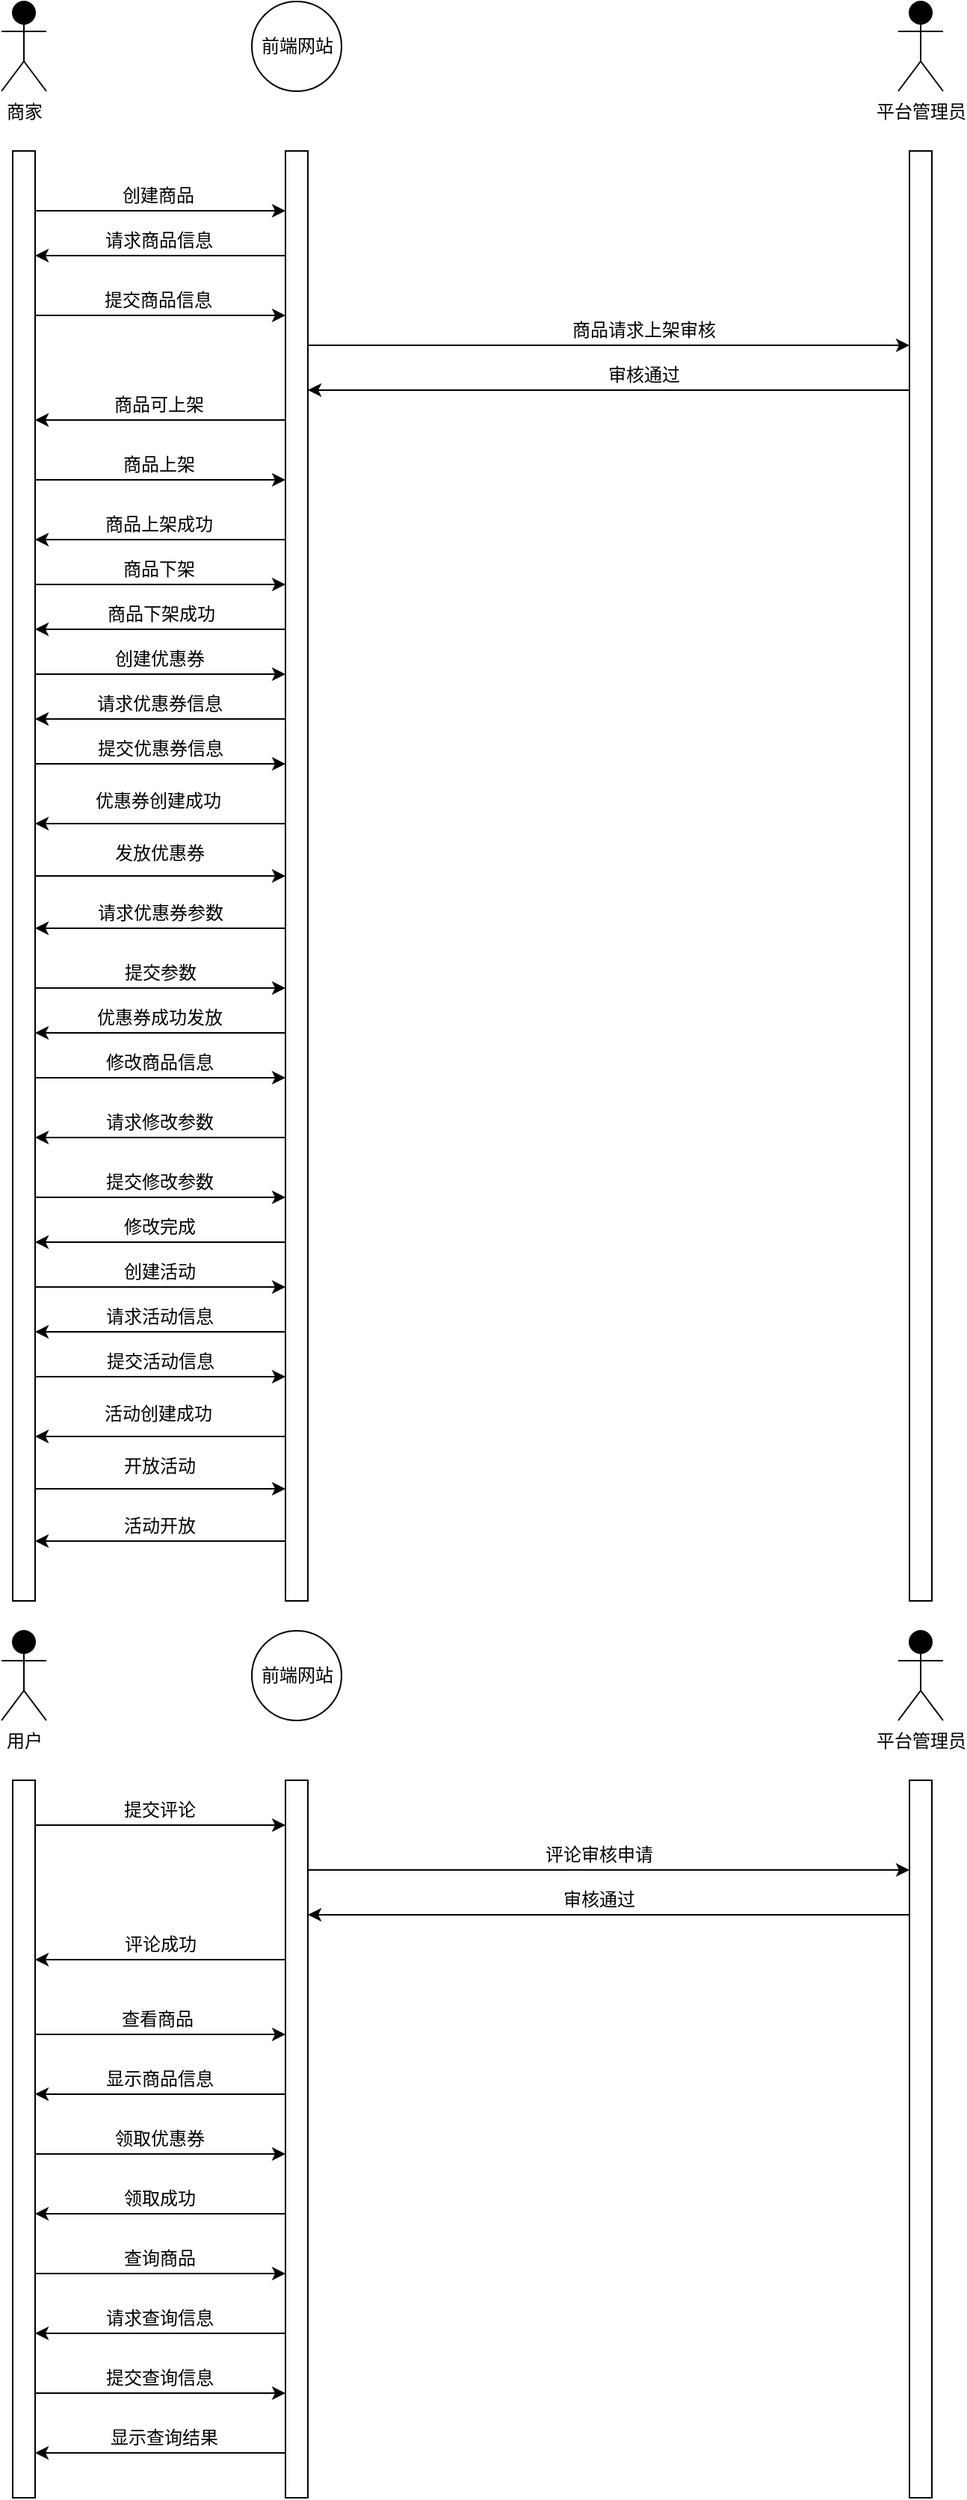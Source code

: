 <mxfile version="13.8.1" type="github"><diagram id="Sx-x-IRmpGKMNTLv8waG" name="Page-1"><mxGraphModel dx="1038" dy="587" grid="1" gridSize="10" guides="1" tooltips="1" connect="1" arrows="1" fold="1" page="1" pageScale="1" pageWidth="827" pageHeight="1169" math="0" shadow="0"><root><mxCell id="0"/><mxCell id="1" parent="0"/><mxCell id="Q6hYexjxUBeo_Eyh4dxm-11" value="平台管理员" style="shape=umlActor;verticalLabelPosition=bottom;verticalAlign=top;html=1;outlineConnect=0;fillColor=#000000;" parent="1" vertex="1"><mxGeometry x="760" y="50" width="30" height="60" as="geometry"/></mxCell><mxCell id="A2vype5KfwyDWNq0axac-33" style="edgeStyle=orthogonalEdgeStyle;rounded=0;orthogonalLoop=1;jettySize=auto;html=1;" edge="1" parent="1" source="A2vype5KfwyDWNq0axac-2" target="A2vype5KfwyDWNq0axac-18"><mxGeometry relative="1" as="geometry"><Array as="points"><mxPoint x="300" y="190"/><mxPoint x="300" y="190"/></Array></mxGeometry></mxCell><mxCell id="A2vype5KfwyDWNq0axac-37" style="edgeStyle=orthogonalEdgeStyle;rounded=0;orthogonalLoop=1;jettySize=auto;html=1;" edge="1" parent="1" source="A2vype5KfwyDWNq0axac-2" target="A2vype5KfwyDWNq0axac-18"><mxGeometry relative="1" as="geometry"><Array as="points"><mxPoint x="250" y="260"/><mxPoint x="250" y="260"/></Array></mxGeometry></mxCell><mxCell id="A2vype5KfwyDWNq0axac-45" style="edgeStyle=orthogonalEdgeStyle;rounded=0;orthogonalLoop=1;jettySize=auto;html=1;" edge="1" parent="1" source="A2vype5KfwyDWNq0axac-2" target="A2vype5KfwyDWNq0axac-18"><mxGeometry relative="1" as="geometry"><Array as="points"><mxPoint x="270" y="370"/><mxPoint x="270" y="370"/></Array></mxGeometry></mxCell><mxCell id="A2vype5KfwyDWNq0axac-50" style="edgeStyle=orthogonalEdgeStyle;rounded=0;orthogonalLoop=1;jettySize=auto;html=1;" edge="1" parent="1" source="A2vype5KfwyDWNq0axac-2" target="A2vype5KfwyDWNq0axac-18"><mxGeometry relative="1" as="geometry"><Array as="points"><mxPoint x="270" y="440"/><mxPoint x="270" y="440"/></Array></mxGeometry></mxCell><mxCell id="A2vype5KfwyDWNq0axac-56" style="edgeStyle=orthogonalEdgeStyle;rounded=0;orthogonalLoop=1;jettySize=auto;html=1;" edge="1" parent="1" source="A2vype5KfwyDWNq0axac-2" target="A2vype5KfwyDWNq0axac-18"><mxGeometry relative="1" as="geometry"><Array as="points"><mxPoint x="330" y="500"/><mxPoint x="330" y="500"/></Array></mxGeometry></mxCell><mxCell id="A2vype5KfwyDWNq0axac-61" style="edgeStyle=orthogonalEdgeStyle;rounded=0;orthogonalLoop=1;jettySize=auto;html=1;" edge="1" parent="1" source="A2vype5KfwyDWNq0axac-2" target="A2vype5KfwyDWNq0axac-18"><mxGeometry relative="1" as="geometry"><Array as="points"><mxPoint x="330" y="560"/><mxPoint x="330" y="560"/></Array></mxGeometry></mxCell><mxCell id="A2vype5KfwyDWNq0axac-66" style="edgeStyle=orthogonalEdgeStyle;rounded=0;orthogonalLoop=1;jettySize=auto;html=1;" edge="1" parent="1" source="A2vype5KfwyDWNq0axac-2" target="A2vype5KfwyDWNq0axac-18"><mxGeometry relative="1" as="geometry"/></mxCell><mxCell id="A2vype5KfwyDWNq0axac-71" style="edgeStyle=orthogonalEdgeStyle;rounded=0;orthogonalLoop=1;jettySize=auto;html=1;" edge="1" parent="1" source="A2vype5KfwyDWNq0axac-2" target="A2vype5KfwyDWNq0axac-18"><mxGeometry relative="1" as="geometry"><Array as="points"><mxPoint x="280" y="710"/><mxPoint x="280" y="710"/></Array></mxGeometry></mxCell><mxCell id="A2vype5KfwyDWNq0axac-93" style="edgeStyle=orthogonalEdgeStyle;rounded=0;orthogonalLoop=1;jettySize=auto;html=1;" edge="1" parent="1" source="A2vype5KfwyDWNq0axac-2" target="A2vype5KfwyDWNq0axac-18"><mxGeometry relative="1" as="geometry"><Array as="points"><mxPoint x="320" y="770"/><mxPoint x="320" y="770"/></Array></mxGeometry></mxCell><mxCell id="A2vype5KfwyDWNq0axac-98" style="edgeStyle=orthogonalEdgeStyle;rounded=0;orthogonalLoop=1;jettySize=auto;html=1;" edge="1" parent="1" source="A2vype5KfwyDWNq0axac-2" target="A2vype5KfwyDWNq0axac-18"><mxGeometry relative="1" as="geometry"><Array as="points"><mxPoint x="230" y="850"/><mxPoint x="230" y="850"/></Array></mxGeometry></mxCell><mxCell id="A2vype5KfwyDWNq0axac-2" value="" style="rounded=0;whiteSpace=wrap;html=1;" vertex="1" parent="1"><mxGeometry x="167.5" y="150" width="15" height="970" as="geometry"/></mxCell><mxCell id="A2vype5KfwyDWNq0axac-3" value="前端网站" style="ellipse;whiteSpace=wrap;html=1;aspect=fixed;" vertex="1" parent="1"><mxGeometry x="327.5" y="50" width="60" height="60" as="geometry"/></mxCell><mxCell id="A2vype5KfwyDWNq0axac-8" value="商家" style="shape=umlActor;verticalLabelPosition=bottom;verticalAlign=top;html=1;outlineConnect=0;fillColor=#000000;" vertex="1" parent="1"><mxGeometry x="160" y="50" width="30" height="60" as="geometry"/></mxCell><mxCell id="A2vype5KfwyDWNq0axac-41" style="edgeStyle=orthogonalEdgeStyle;rounded=0;orthogonalLoop=1;jettySize=auto;html=1;" edge="1" parent="1" source="A2vype5KfwyDWNq0axac-9" target="A2vype5KfwyDWNq0axac-18"><mxGeometry relative="1" as="geometry"><Array as="points"><mxPoint x="750" y="310"/><mxPoint x="750" y="310"/></Array></mxGeometry></mxCell><mxCell id="A2vype5KfwyDWNq0axac-9" value="" style="rounded=0;whiteSpace=wrap;html=1;" vertex="1" parent="1"><mxGeometry x="767.5" y="150" width="15" height="970" as="geometry"/></mxCell><mxCell id="A2vype5KfwyDWNq0axac-83" style="edgeStyle=orthogonalEdgeStyle;rounded=0;orthogonalLoop=1;jettySize=auto;html=1;" edge="1" parent="1" source="A2vype5KfwyDWNq0axac-12" target="A2vype5KfwyDWNq0axac-80"><mxGeometry relative="1" as="geometry"><Array as="points"><mxPoint x="310" y="1270"/><mxPoint x="310" y="1270"/></Array></mxGeometry></mxCell><mxCell id="A2vype5KfwyDWNq0axac-89" style="edgeStyle=orthogonalEdgeStyle;rounded=0;orthogonalLoop=1;jettySize=auto;html=1;" edge="1" parent="1" source="A2vype5KfwyDWNq0axac-12" target="A2vype5KfwyDWNq0axac-80"><mxGeometry relative="1" as="geometry"><Array as="points"><mxPoint x="310" y="1410"/><mxPoint x="310" y="1410"/></Array></mxGeometry></mxCell><mxCell id="A2vype5KfwyDWNq0axac-131" style="edgeStyle=orthogonalEdgeStyle;rounded=0;orthogonalLoop=1;jettySize=auto;html=1;" edge="1" parent="1" source="A2vype5KfwyDWNq0axac-12" target="A2vype5KfwyDWNq0axac-80"><mxGeometry relative="1" as="geometry"><Array as="points"><mxPoint x="300" y="1490"/><mxPoint x="300" y="1490"/></Array></mxGeometry></mxCell><mxCell id="A2vype5KfwyDWNq0axac-135" style="edgeStyle=orthogonalEdgeStyle;rounded=0;orthogonalLoop=1;jettySize=auto;html=1;" edge="1" parent="1" source="A2vype5KfwyDWNq0axac-12" target="A2vype5KfwyDWNq0axac-80"><mxGeometry relative="1" as="geometry"><Array as="points"><mxPoint x="300" y="1570"/><mxPoint x="300" y="1570"/></Array></mxGeometry></mxCell><mxCell id="A2vype5KfwyDWNq0axac-12" value="" style="rounded=0;whiteSpace=wrap;html=1;" vertex="1" parent="1"><mxGeometry x="167.5" y="1240" width="15" height="480" as="geometry"/></mxCell><mxCell id="A2vype5KfwyDWNq0axac-13" value="用户" style="shape=umlActor;verticalLabelPosition=bottom;verticalAlign=top;html=1;outlineConnect=0;fillColor=#000000;" vertex="1" parent="1"><mxGeometry x="160" y="1140" width="30" height="60" as="geometry"/></mxCell><mxCell id="A2vype5KfwyDWNq0axac-35" style="edgeStyle=orthogonalEdgeStyle;rounded=0;orthogonalLoop=1;jettySize=auto;html=1;" edge="1" parent="1" source="A2vype5KfwyDWNq0axac-18" target="A2vype5KfwyDWNq0axac-2"><mxGeometry relative="1" as="geometry"><Array as="points"><mxPoint x="270" y="220"/><mxPoint x="270" y="220"/></Array></mxGeometry></mxCell><mxCell id="A2vype5KfwyDWNq0axac-39" style="edgeStyle=orthogonalEdgeStyle;rounded=0;orthogonalLoop=1;jettySize=auto;html=1;" edge="1" parent="1" source="A2vype5KfwyDWNq0axac-18" target="A2vype5KfwyDWNq0axac-9"><mxGeometry relative="1" as="geometry"><Array as="points"><mxPoint x="730" y="280"/><mxPoint x="730" y="280"/></Array></mxGeometry></mxCell><mxCell id="A2vype5KfwyDWNq0axac-43" style="edgeStyle=orthogonalEdgeStyle;rounded=0;orthogonalLoop=1;jettySize=auto;html=1;" edge="1" parent="1" source="A2vype5KfwyDWNq0axac-18" target="A2vype5KfwyDWNq0axac-2"><mxGeometry relative="1" as="geometry"><Array as="points"><mxPoint x="300" y="330"/><mxPoint x="300" y="330"/></Array></mxGeometry></mxCell><mxCell id="A2vype5KfwyDWNq0axac-48" style="edgeStyle=orthogonalEdgeStyle;rounded=0;orthogonalLoop=1;jettySize=auto;html=1;" edge="1" parent="1" source="A2vype5KfwyDWNq0axac-18" target="A2vype5KfwyDWNq0axac-2"><mxGeometry relative="1" as="geometry"><Array as="points"><mxPoint x="290" y="410"/><mxPoint x="290" y="410"/></Array></mxGeometry></mxCell><mxCell id="A2vype5KfwyDWNq0axac-59" style="edgeStyle=orthogonalEdgeStyle;rounded=0;orthogonalLoop=1;jettySize=auto;html=1;" edge="1" parent="1" source="A2vype5KfwyDWNq0axac-18" target="A2vype5KfwyDWNq0axac-2"><mxGeometry relative="1" as="geometry"><Array as="points"><mxPoint x="320" y="530"/><mxPoint x="320" y="530"/></Array></mxGeometry></mxCell><mxCell id="A2vype5KfwyDWNq0axac-64" style="edgeStyle=orthogonalEdgeStyle;rounded=0;orthogonalLoop=1;jettySize=auto;html=1;" edge="1" parent="1" source="A2vype5KfwyDWNq0axac-18" target="A2vype5KfwyDWNq0axac-2"><mxGeometry relative="1" as="geometry"><Array as="points"><mxPoint x="330" y="600"/><mxPoint x="330" y="600"/></Array></mxGeometry></mxCell><mxCell id="A2vype5KfwyDWNq0axac-68" style="edgeStyle=orthogonalEdgeStyle;rounded=0;orthogonalLoop=1;jettySize=auto;html=1;" edge="1" parent="1" source="A2vype5KfwyDWNq0axac-18" target="A2vype5KfwyDWNq0axac-2"><mxGeometry relative="1" as="geometry"><Array as="points"><mxPoint x="320" y="670"/><mxPoint x="320" y="670"/></Array></mxGeometry></mxCell><mxCell id="A2vype5KfwyDWNq0axac-73" style="edgeStyle=orthogonalEdgeStyle;rounded=0;orthogonalLoop=1;jettySize=auto;html=1;" edge="1" parent="1" source="A2vype5KfwyDWNq0axac-18" target="A2vype5KfwyDWNq0axac-2"><mxGeometry relative="1" as="geometry"><Array as="points"><mxPoint x="290" y="740"/><mxPoint x="290" y="740"/></Array></mxGeometry></mxCell><mxCell id="A2vype5KfwyDWNq0axac-96" style="edgeStyle=orthogonalEdgeStyle;rounded=0;orthogonalLoop=1;jettySize=auto;html=1;" edge="1" parent="1" source="A2vype5KfwyDWNq0axac-18" target="A2vype5KfwyDWNq0axac-2"><mxGeometry relative="1" as="geometry"><Array as="points"><mxPoint x="280" y="810"/><mxPoint x="280" y="810"/></Array></mxGeometry></mxCell><mxCell id="A2vype5KfwyDWNq0axac-101" style="edgeStyle=orthogonalEdgeStyle;rounded=0;orthogonalLoop=1;jettySize=auto;html=1;" edge="1" parent="1" source="A2vype5KfwyDWNq0axac-18" target="A2vype5KfwyDWNq0axac-2"><mxGeometry relative="1" as="geometry"><Array as="points"><mxPoint x="290" y="880"/><mxPoint x="290" y="880"/></Array></mxGeometry></mxCell><mxCell id="A2vype5KfwyDWNq0axac-18" value="" style="rounded=0;whiteSpace=wrap;html=1;" vertex="1" parent="1"><mxGeometry x="350" y="150" width="15" height="970" as="geometry"/></mxCell><mxCell id="A2vype5KfwyDWNq0axac-34" value="创建商品" style="text;html=1;strokeColor=none;fillColor=none;align=center;verticalAlign=middle;whiteSpace=wrap;rounded=0;" vertex="1" parent="1"><mxGeometry x="230" y="170" width="70" height="20" as="geometry"/></mxCell><mxCell id="A2vype5KfwyDWNq0axac-36" value="请求商品信息" style="text;html=1;strokeColor=none;fillColor=none;align=center;verticalAlign=middle;whiteSpace=wrap;rounded=0;" vertex="1" parent="1"><mxGeometry x="222.5" y="200" width="85" height="20" as="geometry"/></mxCell><mxCell id="A2vype5KfwyDWNq0axac-38" value="提交商品信息" style="text;html=1;strokeColor=none;fillColor=none;align=center;verticalAlign=middle;whiteSpace=wrap;rounded=0;" vertex="1" parent="1"><mxGeometry x="225" y="240" width="80" height="20" as="geometry"/></mxCell><mxCell id="A2vype5KfwyDWNq0axac-40" value="商品请求上架审核" style="text;html=1;strokeColor=none;fillColor=none;align=center;verticalAlign=middle;whiteSpace=wrap;rounded=0;" vertex="1" parent="1"><mxGeometry x="530" y="260" width="120" height="20" as="geometry"/></mxCell><mxCell id="A2vype5KfwyDWNq0axac-42" value="审核通过" style="text;html=1;strokeColor=none;fillColor=none;align=center;verticalAlign=middle;whiteSpace=wrap;rounded=0;" vertex="1" parent="1"><mxGeometry x="530" y="290" width="120" height="20" as="geometry"/></mxCell><mxCell id="A2vype5KfwyDWNq0axac-44" value="商品可上架" style="text;html=1;strokeColor=none;fillColor=none;align=center;verticalAlign=middle;whiteSpace=wrap;rounded=0;" vertex="1" parent="1"><mxGeometry x="227.5" y="310" width="75" height="20" as="geometry"/></mxCell><mxCell id="A2vype5KfwyDWNq0axac-46" value="商品上架" style="text;html=1;strokeColor=none;fillColor=none;align=center;verticalAlign=middle;whiteSpace=wrap;rounded=0;" vertex="1" parent="1"><mxGeometry x="232.5" y="350" width="65" height="20" as="geometry"/></mxCell><mxCell id="A2vype5KfwyDWNq0axac-49" value="商品上架成功" style="text;html=1;strokeColor=none;fillColor=none;align=center;verticalAlign=middle;whiteSpace=wrap;rounded=0;" vertex="1" parent="1"><mxGeometry x="217.5" y="390" width="95" height="20" as="geometry"/></mxCell><mxCell id="A2vype5KfwyDWNq0axac-51" style="edgeStyle=orthogonalEdgeStyle;rounded=0;orthogonalLoop=1;jettySize=auto;html=1;" edge="1" parent="1"><mxGeometry relative="1" as="geometry"><mxPoint x="350" y="470" as="sourcePoint"/><mxPoint x="182.5" y="470" as="targetPoint"/><Array as="points"><mxPoint x="290" y="470"/><mxPoint x="290" y="470"/></Array></mxGeometry></mxCell><mxCell id="A2vype5KfwyDWNq0axac-52" value="商品下架" style="text;html=1;strokeColor=none;fillColor=none;align=center;verticalAlign=middle;whiteSpace=wrap;rounded=0;" vertex="1" parent="1"><mxGeometry x="232.5" y="420" width="65" height="20" as="geometry"/></mxCell><mxCell id="A2vype5KfwyDWNq0axac-53" value="商品下架成功" style="text;html=1;strokeColor=none;fillColor=none;align=center;verticalAlign=middle;whiteSpace=wrap;rounded=0;" vertex="1" parent="1"><mxGeometry x="222.5" y="450" width="87.5" height="20" as="geometry"/></mxCell><mxCell id="A2vype5KfwyDWNq0axac-58" value="创建优惠券" style="text;html=1;strokeColor=none;fillColor=none;align=center;verticalAlign=middle;whiteSpace=wrap;rounded=0;" vertex="1" parent="1"><mxGeometry x="233.25" y="480" width="66" height="20" as="geometry"/></mxCell><mxCell id="A2vype5KfwyDWNq0axac-60" value="请求优惠券信息" style="text;html=1;strokeColor=none;fillColor=none;align=center;verticalAlign=middle;whiteSpace=wrap;rounded=0;" vertex="1" parent="1"><mxGeometry x="222.25" y="510" width="88" height="20" as="geometry"/></mxCell><mxCell id="A2vype5KfwyDWNq0axac-62" value="提交优惠券信息" style="text;html=1;strokeColor=none;fillColor=none;align=center;verticalAlign=middle;whiteSpace=wrap;rounded=0;" vertex="1" parent="1"><mxGeometry x="213.75" y="540" width="105" height="20" as="geometry"/></mxCell><mxCell id="A2vype5KfwyDWNq0axac-65" value="优惠券创建成功" style="text;html=1;strokeColor=none;fillColor=none;align=center;verticalAlign=middle;whiteSpace=wrap;rounded=0;" vertex="1" parent="1"><mxGeometry x="217.5" y="574.5" width="94" height="20" as="geometry"/></mxCell><mxCell id="A2vype5KfwyDWNq0axac-67" value="发放优惠券" style="text;html=1;strokeColor=none;fillColor=none;align=center;verticalAlign=middle;whiteSpace=wrap;rounded=0;" vertex="1" parent="1"><mxGeometry x="228.25" y="610" width="76" height="20" as="geometry"/></mxCell><mxCell id="A2vype5KfwyDWNq0axac-70" value="请求优惠券参数" style="text;html=1;strokeColor=none;fillColor=none;align=center;verticalAlign=middle;whiteSpace=wrap;rounded=0;" vertex="1" parent="1"><mxGeometry x="218.75" y="650" width="95" height="20" as="geometry"/></mxCell><mxCell id="A2vype5KfwyDWNq0axac-72" value="提交参数" style="text;html=1;strokeColor=none;fillColor=none;align=center;verticalAlign=middle;whiteSpace=wrap;rounded=0;" vertex="1" parent="1"><mxGeometry x="238.75" y="690" width="55" height="20" as="geometry"/></mxCell><mxCell id="A2vype5KfwyDWNq0axac-74" value="优惠券成功发放" style="text;html=1;strokeColor=none;fillColor=none;align=center;verticalAlign=middle;whiteSpace=wrap;rounded=0;" vertex="1" parent="1"><mxGeometry x="219.25" y="720" width="94" height="20" as="geometry"/></mxCell><mxCell id="A2vype5KfwyDWNq0axac-75" value="平台管理员" style="shape=umlActor;verticalLabelPosition=bottom;verticalAlign=top;html=1;outlineConnect=0;fillColor=#000000;" vertex="1" parent="1"><mxGeometry x="760" y="1140" width="30" height="60" as="geometry"/></mxCell><mxCell id="A2vype5KfwyDWNq0axac-76" value="前端网站" style="ellipse;whiteSpace=wrap;html=1;aspect=fixed;" vertex="1" parent="1"><mxGeometry x="327.5" y="1140" width="60" height="60" as="geometry"/></mxCell><mxCell id="A2vype5KfwyDWNq0axac-77" style="edgeStyle=orthogonalEdgeStyle;rounded=0;orthogonalLoop=1;jettySize=auto;html=1;" edge="1" parent="1" source="A2vype5KfwyDWNq0axac-78" target="A2vype5KfwyDWNq0axac-80"><mxGeometry relative="1" as="geometry"><Array as="points"><mxPoint x="590" y="1330"/><mxPoint x="590" y="1330"/></Array></mxGeometry></mxCell><mxCell id="A2vype5KfwyDWNq0axac-78" value="" style="rounded=0;whiteSpace=wrap;html=1;" vertex="1" parent="1"><mxGeometry x="767.5" y="1240" width="15" height="480" as="geometry"/></mxCell><mxCell id="A2vype5KfwyDWNq0axac-79" style="edgeStyle=orthogonalEdgeStyle;rounded=0;orthogonalLoop=1;jettySize=auto;html=1;" edge="1" parent="1" source="A2vype5KfwyDWNq0axac-80" target="A2vype5KfwyDWNq0axac-78"><mxGeometry relative="1" as="geometry"><Array as="points"><mxPoint x="440" y="1300"/><mxPoint x="440" y="1300"/></Array></mxGeometry></mxCell><mxCell id="A2vype5KfwyDWNq0axac-87" style="edgeStyle=orthogonalEdgeStyle;rounded=0;orthogonalLoop=1;jettySize=auto;html=1;" edge="1" parent="1" source="A2vype5KfwyDWNq0axac-80" target="A2vype5KfwyDWNq0axac-12"><mxGeometry relative="1" as="geometry"><Array as="points"><mxPoint x="300" y="1360"/><mxPoint x="300" y="1360"/></Array></mxGeometry></mxCell><mxCell id="A2vype5KfwyDWNq0axac-91" style="edgeStyle=orthogonalEdgeStyle;rounded=0;orthogonalLoop=1;jettySize=auto;html=1;" edge="1" parent="1" source="A2vype5KfwyDWNq0axac-80" target="A2vype5KfwyDWNq0axac-12"><mxGeometry relative="1" as="geometry"><Array as="points"><mxPoint x="280" y="1450"/><mxPoint x="280" y="1450"/></Array></mxGeometry></mxCell><mxCell id="A2vype5KfwyDWNq0axac-132" style="edgeStyle=orthogonalEdgeStyle;rounded=0;orthogonalLoop=1;jettySize=auto;html=1;" edge="1" parent="1" source="A2vype5KfwyDWNq0axac-80" target="A2vype5KfwyDWNq0axac-12"><mxGeometry relative="1" as="geometry"><Array as="points"><mxPoint x="310" y="1530"/><mxPoint x="310" y="1530"/></Array></mxGeometry></mxCell><mxCell id="A2vype5KfwyDWNq0axac-136" style="edgeStyle=orthogonalEdgeStyle;rounded=0;orthogonalLoop=1;jettySize=auto;html=1;" edge="1" parent="1" source="A2vype5KfwyDWNq0axac-80" target="A2vype5KfwyDWNq0axac-12"><mxGeometry relative="1" as="geometry"><Array as="points"><mxPoint x="250" y="1610"/><mxPoint x="250" y="1610"/></Array></mxGeometry></mxCell><mxCell id="A2vype5KfwyDWNq0axac-139" style="edgeStyle=orthogonalEdgeStyle;rounded=0;orthogonalLoop=1;jettySize=auto;html=1;startArrow=classic;startFill=1;endArrow=none;endFill=0;" edge="1" parent="1" source="A2vype5KfwyDWNq0axac-80" target="A2vype5KfwyDWNq0axac-12"><mxGeometry relative="1" as="geometry"><Array as="points"><mxPoint x="250" y="1650"/><mxPoint x="250" y="1650"/></Array></mxGeometry></mxCell><mxCell id="A2vype5KfwyDWNq0axac-141" style="edgeStyle=orthogonalEdgeStyle;rounded=0;orthogonalLoop=1;jettySize=auto;html=1;" edge="1" parent="1" source="A2vype5KfwyDWNq0axac-80" target="A2vype5KfwyDWNq0axac-12"><mxGeometry relative="1" as="geometry"><Array as="points"><mxPoint x="330" y="1690"/><mxPoint x="330" y="1690"/></Array></mxGeometry></mxCell><mxCell id="A2vype5KfwyDWNq0axac-80" value="" style="rounded=0;whiteSpace=wrap;html=1;" vertex="1" parent="1"><mxGeometry x="350" y="1240" width="15" height="480" as="geometry"/></mxCell><mxCell id="A2vype5KfwyDWNq0axac-84" value="提交评论" style="text;html=1;strokeColor=none;fillColor=none;align=center;verticalAlign=middle;whiteSpace=wrap;rounded=0;" vertex="1" parent="1"><mxGeometry x="234.25" y="1250" width="64" height="20" as="geometry"/></mxCell><mxCell id="A2vype5KfwyDWNq0axac-85" value="评论审核申请" style="text;html=1;strokeColor=none;fillColor=none;align=center;verticalAlign=middle;whiteSpace=wrap;rounded=0;" vertex="1" parent="1"><mxGeometry x="520" y="1280" width="80" height="20" as="geometry"/></mxCell><mxCell id="A2vype5KfwyDWNq0axac-86" value="审核通过" style="text;html=1;strokeColor=none;fillColor=none;align=center;verticalAlign=middle;whiteSpace=wrap;rounded=0;" vertex="1" parent="1"><mxGeometry x="530" y="1310" width="60" height="20" as="geometry"/></mxCell><mxCell id="A2vype5KfwyDWNq0axac-88" value="评论成功" style="text;html=1;strokeColor=none;fillColor=none;align=center;verticalAlign=middle;whiteSpace=wrap;rounded=0;" vertex="1" parent="1"><mxGeometry x="238.75" y="1340" width="55" height="20" as="geometry"/></mxCell><mxCell id="A2vype5KfwyDWNq0axac-90" value="查看商品" style="text;html=1;strokeColor=none;fillColor=none;align=center;verticalAlign=middle;whiteSpace=wrap;rounded=0;" vertex="1" parent="1"><mxGeometry x="237" y="1390" width="55" height="20" as="geometry"/></mxCell><mxCell id="A2vype5KfwyDWNq0axac-92" value="显示商品信息" style="text;html=1;strokeColor=none;fillColor=none;align=center;verticalAlign=middle;whiteSpace=wrap;rounded=0;" vertex="1" parent="1"><mxGeometry x="228.25" y="1430" width="76" height="20" as="geometry"/></mxCell><mxCell id="A2vype5KfwyDWNq0axac-94" value="修改商品信息" style="text;html=1;strokeColor=none;fillColor=none;align=center;verticalAlign=middle;whiteSpace=wrap;rounded=0;" vertex="1" parent="1"><mxGeometry x="228.25" y="750" width="76" height="20" as="geometry"/></mxCell><mxCell id="A2vype5KfwyDWNq0axac-97" value="请求修改参数" style="text;html=1;strokeColor=none;fillColor=none;align=center;verticalAlign=middle;whiteSpace=wrap;rounded=0;" vertex="1" parent="1"><mxGeometry x="228.25" y="790" width="76" height="20" as="geometry"/></mxCell><mxCell id="A2vype5KfwyDWNq0axac-100" value="提交修改参数" style="text;html=1;strokeColor=none;fillColor=none;align=center;verticalAlign=middle;whiteSpace=wrap;rounded=0;" vertex="1" parent="1"><mxGeometry x="229.25" y="830" width="74" height="20" as="geometry"/></mxCell><mxCell id="A2vype5KfwyDWNq0axac-102" value="修改完成" style="text;html=1;strokeColor=none;fillColor=none;align=center;verticalAlign=middle;whiteSpace=wrap;rounded=0;" vertex="1" parent="1"><mxGeometry x="235.25" y="860" width="62" height="20" as="geometry"/></mxCell><mxCell id="A2vype5KfwyDWNq0axac-119" style="edgeStyle=orthogonalEdgeStyle;rounded=0;orthogonalLoop=1;jettySize=auto;html=1;" edge="1" parent="1"><mxGeometry relative="1" as="geometry"><mxPoint x="182.5" y="910" as="sourcePoint"/><mxPoint x="350" y="910" as="targetPoint"/><Array as="points"><mxPoint x="330" y="910"/><mxPoint x="330" y="910"/></Array></mxGeometry></mxCell><mxCell id="A2vype5KfwyDWNq0axac-120" style="edgeStyle=orthogonalEdgeStyle;rounded=0;orthogonalLoop=1;jettySize=auto;html=1;" edge="1" parent="1"><mxGeometry relative="1" as="geometry"><mxPoint x="182.5" y="970" as="sourcePoint"/><mxPoint x="350" y="970" as="targetPoint"/><Array as="points"><mxPoint x="330" y="970"/><mxPoint x="330" y="970"/></Array></mxGeometry></mxCell><mxCell id="A2vype5KfwyDWNq0axac-121" style="edgeStyle=orthogonalEdgeStyle;rounded=0;orthogonalLoop=1;jettySize=auto;html=1;" edge="1" parent="1"><mxGeometry relative="1" as="geometry"><mxPoint x="182.5" y="1045" as="sourcePoint"/><mxPoint x="350" y="1045" as="targetPoint"/></mxGeometry></mxCell><mxCell id="A2vype5KfwyDWNq0axac-122" style="edgeStyle=orthogonalEdgeStyle;rounded=0;orthogonalLoop=1;jettySize=auto;html=1;" edge="1" parent="1"><mxGeometry relative="1" as="geometry"><mxPoint x="350" y="940" as="sourcePoint"/><mxPoint x="182.5" y="940" as="targetPoint"/><Array as="points"><mxPoint x="320" y="940"/><mxPoint x="320" y="940"/></Array></mxGeometry></mxCell><mxCell id="A2vype5KfwyDWNq0axac-123" style="edgeStyle=orthogonalEdgeStyle;rounded=0;orthogonalLoop=1;jettySize=auto;html=1;" edge="1" parent="1"><mxGeometry relative="1" as="geometry"><mxPoint x="350" y="1010" as="sourcePoint"/><mxPoint x="182.5" y="1010" as="targetPoint"/><Array as="points"><mxPoint x="330" y="1010"/><mxPoint x="330" y="1010"/></Array></mxGeometry></mxCell><mxCell id="A2vype5KfwyDWNq0axac-124" value="创建活动" style="text;html=1;strokeColor=none;fillColor=none;align=center;verticalAlign=middle;whiteSpace=wrap;rounded=0;" vertex="1" parent="1"><mxGeometry x="233.25" y="890" width="66" height="20" as="geometry"/></mxCell><mxCell id="A2vype5KfwyDWNq0axac-125" value="请求活动信息" style="text;html=1;strokeColor=none;fillColor=none;align=center;verticalAlign=middle;whiteSpace=wrap;rounded=0;" vertex="1" parent="1"><mxGeometry x="222.25" y="920" width="88" height="20" as="geometry"/></mxCell><mxCell id="A2vype5KfwyDWNq0axac-126" value="提交活动信息" style="text;html=1;strokeColor=none;fillColor=none;align=center;verticalAlign=middle;whiteSpace=wrap;rounded=0;" vertex="1" parent="1"><mxGeometry x="213.75" y="950" width="105" height="20" as="geometry"/></mxCell><mxCell id="A2vype5KfwyDWNq0axac-127" value="活动创建成功" style="text;html=1;strokeColor=none;fillColor=none;align=center;verticalAlign=middle;whiteSpace=wrap;rounded=0;" vertex="1" parent="1"><mxGeometry x="217.5" y="984.5" width="94" height="20" as="geometry"/></mxCell><mxCell id="A2vype5KfwyDWNq0axac-128" value="开放活动" style="text;html=1;strokeColor=none;fillColor=none;align=center;verticalAlign=middle;whiteSpace=wrap;rounded=0;" vertex="1" parent="1"><mxGeometry x="228.25" y="1020" width="76" height="20" as="geometry"/></mxCell><mxCell id="A2vype5KfwyDWNq0axac-129" style="edgeStyle=orthogonalEdgeStyle;rounded=0;orthogonalLoop=1;jettySize=auto;html=1;" edge="1" parent="1"><mxGeometry relative="1" as="geometry"><mxPoint x="350" y="1080" as="sourcePoint"/><mxPoint x="182.5" y="1080" as="targetPoint"/><Array as="points"><mxPoint x="330" y="1080"/><mxPoint x="330" y="1080"/></Array></mxGeometry></mxCell><mxCell id="A2vype5KfwyDWNq0axac-130" value="活动开放" style="text;html=1;strokeColor=none;fillColor=none;align=center;verticalAlign=middle;whiteSpace=wrap;rounded=0;" vertex="1" parent="1"><mxGeometry x="228.25" y="1060" width="76" height="20" as="geometry"/></mxCell><mxCell id="A2vype5KfwyDWNq0axac-133" value="领取优惠券" style="text;html=1;strokeColor=none;fillColor=none;align=center;verticalAlign=middle;whiteSpace=wrap;rounded=0;" vertex="1" parent="1"><mxGeometry x="233.25" y="1470" width="66" height="20" as="geometry"/></mxCell><mxCell id="A2vype5KfwyDWNq0axac-134" value="领取成功" style="text;html=1;strokeColor=none;fillColor=none;align=center;verticalAlign=middle;whiteSpace=wrap;rounded=0;" vertex="1" parent="1"><mxGeometry x="238.25" y="1510" width="56" height="20" as="geometry"/></mxCell><mxCell id="A2vype5KfwyDWNq0axac-137" value="查询商品" style="text;html=1;strokeColor=none;fillColor=none;align=center;verticalAlign=middle;whiteSpace=wrap;rounded=0;" vertex="1" parent="1"><mxGeometry x="238.25" y="1550" width="56" height="20" as="geometry"/></mxCell><mxCell id="A2vype5KfwyDWNq0axac-138" value="请求查询信息" style="text;html=1;strokeColor=none;fillColor=none;align=center;verticalAlign=middle;whiteSpace=wrap;rounded=0;" vertex="1" parent="1"><mxGeometry x="225.37" y="1590" width="81.75" height="20" as="geometry"/></mxCell><mxCell id="A2vype5KfwyDWNq0axac-140" value="提交查询信息" style="text;html=1;strokeColor=none;fillColor=none;align=center;verticalAlign=middle;whiteSpace=wrap;rounded=0;" vertex="1" parent="1"><mxGeometry x="225.38" y="1630" width="81.75" height="20" as="geometry"/></mxCell><mxCell id="A2vype5KfwyDWNq0axac-142" value="显示查询结果" style="text;html=1;strokeColor=none;fillColor=none;align=center;verticalAlign=middle;whiteSpace=wrap;rounded=0;" vertex="1" parent="1"><mxGeometry x="227.5" y="1670" width="81.75" height="20" as="geometry"/></mxCell></root></mxGraphModel></diagram></mxfile>